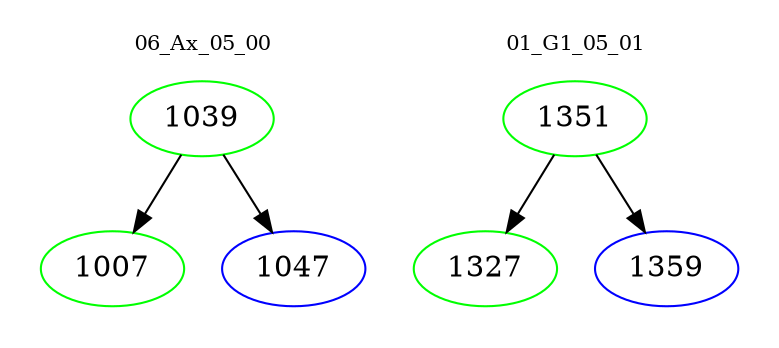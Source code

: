 digraph{
subgraph cluster_0 {
color = white
label = "06_Ax_05_00";
fontsize=10;
T0_1039 [label="1039", color="green"]
T0_1039 -> T0_1007 [color="black"]
T0_1007 [label="1007", color="green"]
T0_1039 -> T0_1047 [color="black"]
T0_1047 [label="1047", color="blue"]
}
subgraph cluster_1 {
color = white
label = "01_G1_05_01";
fontsize=10;
T1_1351 [label="1351", color="green"]
T1_1351 -> T1_1327 [color="black"]
T1_1327 [label="1327", color="green"]
T1_1351 -> T1_1359 [color="black"]
T1_1359 [label="1359", color="blue"]
}
}

